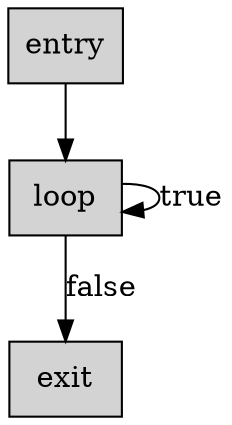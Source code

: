 digraph CFG {
    node[shape=box, style=filled];

    entry[label="entry"];
    loop[label="loop"];
    exit[label="exit"];

    entry -> loop;
    loop -> loop[label="true"];
    loop -> exit[label="false"];
}